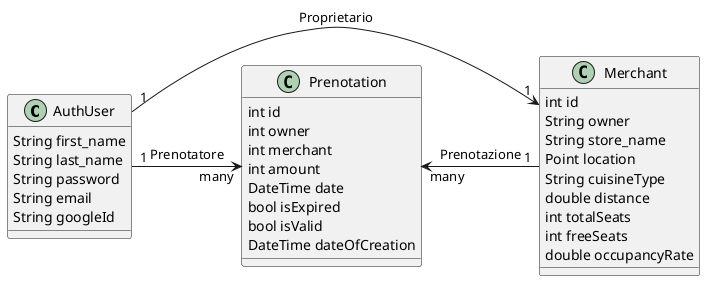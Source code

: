 @startuml classDiagram

class AuthUser {
    String first_name
    String last_name
    String password
    String email
    String googleId
}

class Merchant {
    int id
    String owner
    String store_name
    Point location
    String cuisineType
    double distance
    int totalSeats
    int freeSeats
    double occupancyRate
}

class Prenotation {
    int id
    int owner
    int merchant
    int amount
    DateTime date
    bool isExpired
    bool isValid
    DateTime dateOfCreation
}

AuthUser "1" -> "many" Prenotation: Prenotatore
Prenotation "many" <- "1" Merchant: Prenotazione
Merchant "1" <- "1" AuthUser: Proprietario
@enduml